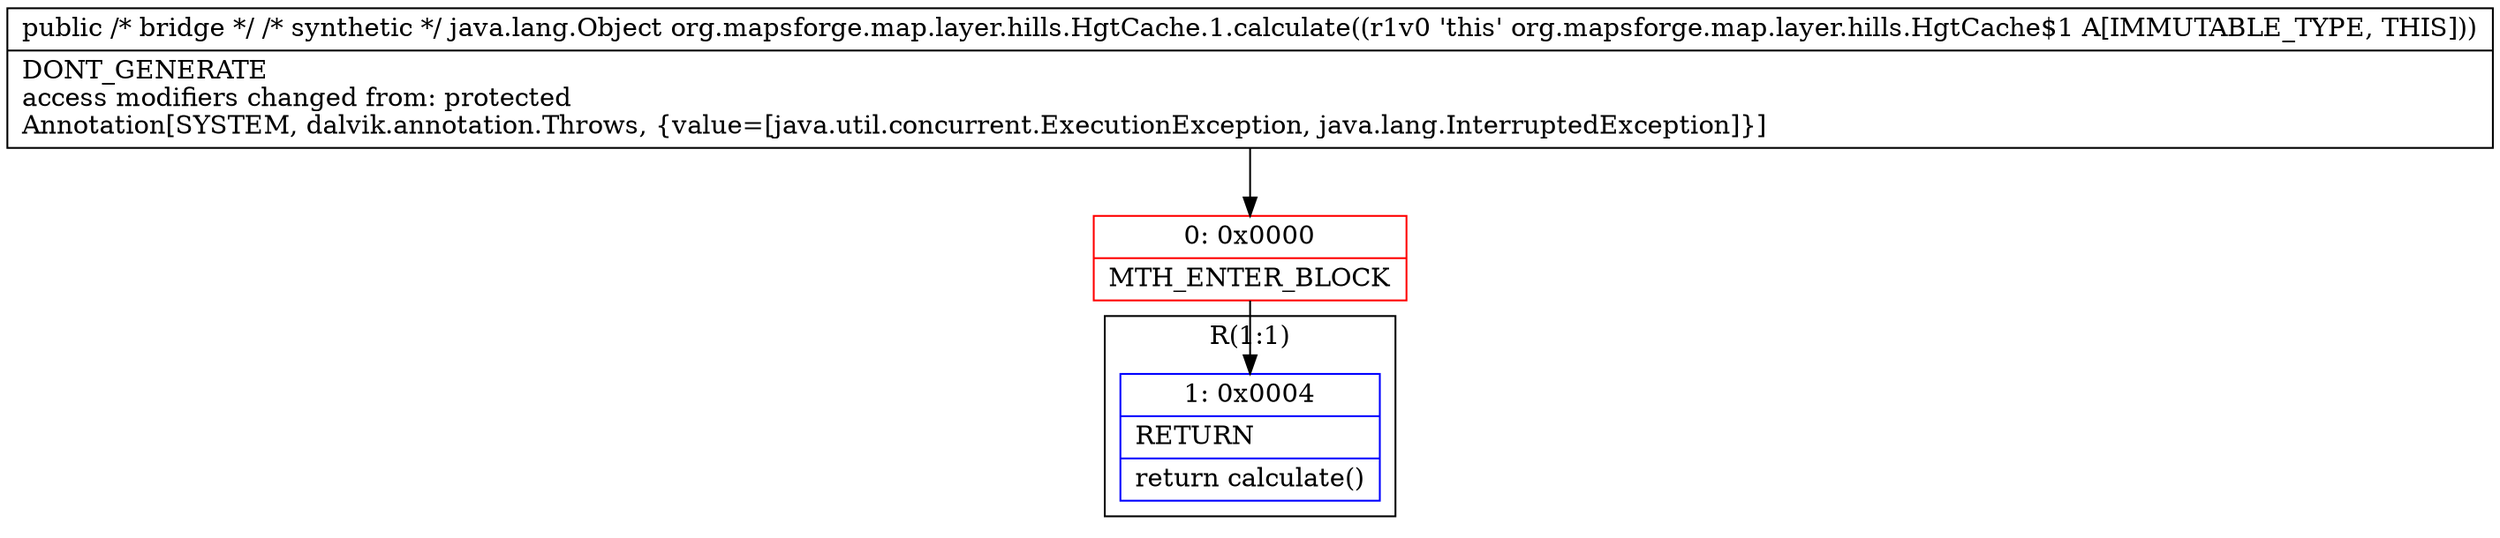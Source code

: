 digraph "CFG fororg.mapsforge.map.layer.hills.HgtCache.1.calculate()Ljava\/lang\/Object;" {
subgraph cluster_Region_545062795 {
label = "R(1:1)";
node [shape=record,color=blue];
Node_1 [shape=record,label="{1\:\ 0x0004|RETURN\l|return calculate()\l}"];
}
Node_0 [shape=record,color=red,label="{0\:\ 0x0000|MTH_ENTER_BLOCK\l}"];
MethodNode[shape=record,label="{public \/* bridge *\/ \/* synthetic *\/ java.lang.Object org.mapsforge.map.layer.hills.HgtCache.1.calculate((r1v0 'this' org.mapsforge.map.layer.hills.HgtCache$1 A[IMMUTABLE_TYPE, THIS]))  | DONT_GENERATE\laccess modifiers changed from: protected\lAnnotation[SYSTEM, dalvik.annotation.Throws, \{value=[java.util.concurrent.ExecutionException, java.lang.InterruptedException]\}]\l}"];
MethodNode -> Node_0;
Node_0 -> Node_1;
}

